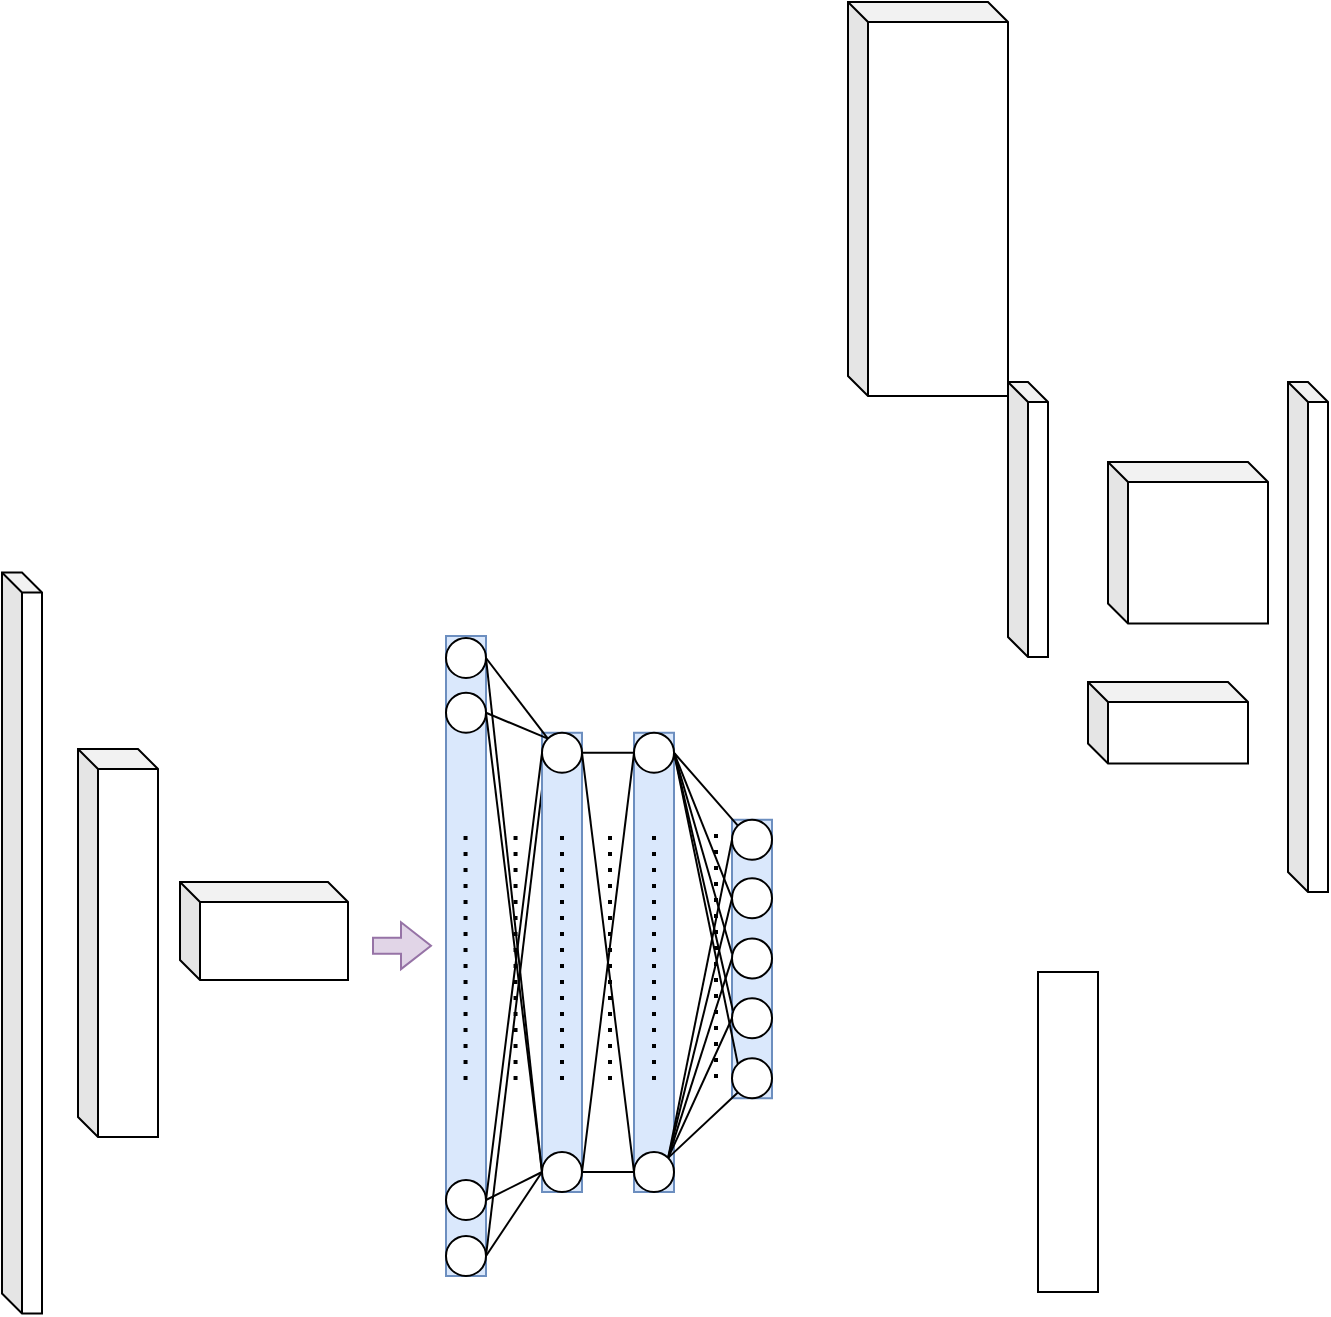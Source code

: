 <mxfile version="21.8.0" type="github">
  <diagram name="第 1 页" id="TVmT3UzBPyA7dH30gvk1">
    <mxGraphModel dx="1302" dy="712" grid="1" gridSize="10" guides="1" tooltips="1" connect="1" arrows="1" fold="1" page="1" pageScale="1" pageWidth="827" pageHeight="1169" math="0" shadow="0">
      <root>
        <mxCell id="0" />
        <mxCell id="1" parent="0" />
        <mxCell id="v_qZ0RTvMOnoxzIiRFkD-2" value="" style="shape=cube;whiteSpace=wrap;html=1;boundedLbl=1;backgroundOutline=1;darkOpacity=0.05;darkOpacity2=0.1;size=10;" vertex="1" parent="1">
          <mxGeometry x="640" y="350" width="80" height="80.75" as="geometry" />
        </mxCell>
        <mxCell id="v_qZ0RTvMOnoxzIiRFkD-4" value="" style="shape=cube;whiteSpace=wrap;html=1;boundedLbl=1;backgroundOutline=1;darkOpacity=0.05;darkOpacity2=0.1;size=10;" vertex="1" parent="1">
          <mxGeometry x="590" y="310" width="20" height="137.5" as="geometry" />
        </mxCell>
        <mxCell id="v_qZ0RTvMOnoxzIiRFkD-6" value="" style="shape=cube;whiteSpace=wrap;html=1;boundedLbl=1;backgroundOutline=1;darkOpacity=0.05;darkOpacity2=0.1;size=10;" vertex="1" parent="1">
          <mxGeometry x="730" y="310" width="20" height="255" as="geometry" />
        </mxCell>
        <mxCell id="v_qZ0RTvMOnoxzIiRFkD-7" value="" style="shape=cube;whiteSpace=wrap;html=1;boundedLbl=1;backgroundOutline=1;darkOpacity=0.05;darkOpacity2=0.1;size=10;" vertex="1" parent="1">
          <mxGeometry x="630" y="460" width="80" height="40.75" as="geometry" />
        </mxCell>
        <mxCell id="v_qZ0RTvMOnoxzIiRFkD-10" value="" style="shape=cube;whiteSpace=wrap;html=1;boundedLbl=1;backgroundOutline=1;darkOpacity=0.05;darkOpacity2=0.1;size=10;" vertex="1" parent="1">
          <mxGeometry x="510" y="120" width="80" height="197" as="geometry" />
        </mxCell>
        <mxCell id="v_qZ0RTvMOnoxzIiRFkD-103" value="" style="rounded=0;whiteSpace=wrap;html=1;rotation=90;" vertex="1" parent="1">
          <mxGeometry x="560" y="650" width="120" height="30" as="geometry" />
        </mxCell>
        <mxCell id="v_qZ0RTvMOnoxzIiRFkD-104" value="" style="rounded=0;whiteSpace=wrap;html=1;rotation=90;" vertex="1" parent="1">
          <mxGeometry x="540" y="670" width="160" height="30" as="geometry" />
        </mxCell>
        <mxCell id="v_qZ0RTvMOnoxzIiRFkD-125" value="" style="group" vertex="1" connectable="0" parent="1">
          <mxGeometry x="87" y="405.25" width="385" height="370.5" as="geometry" />
        </mxCell>
        <mxCell id="v_qZ0RTvMOnoxzIiRFkD-47" value="" style="group;fillColor=#dae8fc;strokeColor=#6c8ebf;" vertex="1" connectable="0" parent="v_qZ0RTvMOnoxzIiRFkD-125">
          <mxGeometry x="222" y="31.75" width="20" height="320" as="geometry" />
        </mxCell>
        <mxCell id="v_qZ0RTvMOnoxzIiRFkD-13" value="" style="ellipse;whiteSpace=wrap;html=1;aspect=fixed;" vertex="1" parent="v_qZ0RTvMOnoxzIiRFkD-47">
          <mxGeometry y="28.38" width="20" height="20" as="geometry" />
        </mxCell>
        <mxCell id="v_qZ0RTvMOnoxzIiRFkD-22" value="" style="ellipse;whiteSpace=wrap;html=1;aspect=fixed;" vertex="1" parent="v_qZ0RTvMOnoxzIiRFkD-47">
          <mxGeometry y="272" width="20" height="20" as="geometry" />
        </mxCell>
        <mxCell id="v_qZ0RTvMOnoxzIiRFkD-111" style="rounded=0;orthogonalLoop=1;jettySize=auto;html=1;exitX=1;exitY=0.5;exitDx=0;exitDy=0;endArrow=none;endFill=0;" edge="1" parent="v_qZ0RTvMOnoxzIiRFkD-47" source="v_qZ0RTvMOnoxzIiRFkD-23">
          <mxGeometry relative="1" as="geometry">
            <mxPoint x="50" y="60" as="targetPoint" />
          </mxGeometry>
        </mxCell>
        <mxCell id="v_qZ0RTvMOnoxzIiRFkD-23" value="" style="ellipse;whiteSpace=wrap;html=1;aspect=fixed;" vertex="1" parent="v_qZ0RTvMOnoxzIiRFkD-47">
          <mxGeometry y="300" width="20" height="20" as="geometry" />
        </mxCell>
        <mxCell id="v_qZ0RTvMOnoxzIiRFkD-24" value="" style="ellipse;whiteSpace=wrap;html=1;aspect=fixed;" vertex="1" parent="v_qZ0RTvMOnoxzIiRFkD-47">
          <mxGeometry y="1" width="20" height="20" as="geometry" />
        </mxCell>
        <mxCell id="v_qZ0RTvMOnoxzIiRFkD-101" value="" style="endArrow=none;dashed=1;html=1;dashPattern=1 3;strokeWidth=2;rounded=0;" edge="1" parent="v_qZ0RTvMOnoxzIiRFkD-47">
          <mxGeometry width="50" height="50" relative="1" as="geometry">
            <mxPoint x="9.77" y="222" as="sourcePoint" />
            <mxPoint x="9.77" y="100" as="targetPoint" />
          </mxGeometry>
        </mxCell>
        <mxCell id="v_qZ0RTvMOnoxzIiRFkD-48" value="" style="group;fillColor=#dae8fc;strokeColor=#6c8ebf;" vertex="1" connectable="0" parent="v_qZ0RTvMOnoxzIiRFkD-125">
          <mxGeometry x="270" y="80.13" width="20" height="229.62" as="geometry" />
        </mxCell>
        <mxCell id="v_qZ0RTvMOnoxzIiRFkD-31" value="" style="ellipse;whiteSpace=wrap;html=1;aspect=fixed;" vertex="1" parent="v_qZ0RTvMOnoxzIiRFkD-48">
          <mxGeometry width="20" height="20" as="geometry" />
        </mxCell>
        <mxCell id="v_qZ0RTvMOnoxzIiRFkD-38" value="" style="ellipse;whiteSpace=wrap;html=1;aspect=fixed;" vertex="1" parent="v_qZ0RTvMOnoxzIiRFkD-48">
          <mxGeometry y="209.62" width="20" height="20" as="geometry" />
        </mxCell>
        <mxCell id="v_qZ0RTvMOnoxzIiRFkD-49" value="" style="group;fillColor=#dae8fc;strokeColor=#6c8ebf;" vertex="1" connectable="0" parent="v_qZ0RTvMOnoxzIiRFkD-125">
          <mxGeometry x="316" y="80.13" width="20" height="229.62" as="geometry" />
        </mxCell>
        <mxCell id="v_qZ0RTvMOnoxzIiRFkD-39" value="" style="ellipse;whiteSpace=wrap;html=1;aspect=fixed;" vertex="1" parent="v_qZ0RTvMOnoxzIiRFkD-49">
          <mxGeometry width="20" height="20" as="geometry" />
        </mxCell>
        <mxCell id="v_qZ0RTvMOnoxzIiRFkD-46" value="" style="ellipse;whiteSpace=wrap;html=1;aspect=fixed;" vertex="1" parent="v_qZ0RTvMOnoxzIiRFkD-49">
          <mxGeometry y="209.62" width="20" height="20" as="geometry" />
        </mxCell>
        <mxCell id="v_qZ0RTvMOnoxzIiRFkD-90" value="" style="endArrow=none;dashed=1;html=1;dashPattern=1 3;strokeWidth=2;rounded=0;" edge="1" parent="v_qZ0RTvMOnoxzIiRFkD-49">
          <mxGeometry width="50" height="50" relative="1" as="geometry">
            <mxPoint x="10" y="173.62" as="sourcePoint" />
            <mxPoint x="10" y="51.62" as="targetPoint" />
          </mxGeometry>
        </mxCell>
        <mxCell id="v_qZ0RTvMOnoxzIiRFkD-50" value="" style="group;fillColor=#dae8fc;strokeColor=#6c8ebf;" vertex="1" connectable="0" parent="v_qZ0RTvMOnoxzIiRFkD-125">
          <mxGeometry x="365" y="123.63" width="20" height="139.25" as="geometry" />
        </mxCell>
        <mxCell id="v_qZ0RTvMOnoxzIiRFkD-26" value="" style="ellipse;whiteSpace=wrap;html=1;aspect=fixed;" vertex="1" parent="v_qZ0RTvMOnoxzIiRFkD-50">
          <mxGeometry width="20" height="20" as="geometry" />
        </mxCell>
        <mxCell id="v_qZ0RTvMOnoxzIiRFkD-27" value="" style="ellipse;whiteSpace=wrap;html=1;aspect=fixed;" vertex="1" parent="v_qZ0RTvMOnoxzIiRFkD-50">
          <mxGeometry y="29.25" width="20" height="20" as="geometry" />
        </mxCell>
        <mxCell id="v_qZ0RTvMOnoxzIiRFkD-28" value="" style="ellipse;whiteSpace=wrap;html=1;aspect=fixed;" vertex="1" parent="v_qZ0RTvMOnoxzIiRFkD-50">
          <mxGeometry y="59.31" width="20" height="20" as="geometry" />
        </mxCell>
        <mxCell id="v_qZ0RTvMOnoxzIiRFkD-29" value="" style="ellipse;whiteSpace=wrap;html=1;aspect=fixed;" vertex="1" parent="v_qZ0RTvMOnoxzIiRFkD-50">
          <mxGeometry y="89.25" width="20" height="20" as="geometry" />
        </mxCell>
        <mxCell id="v_qZ0RTvMOnoxzIiRFkD-30" value="" style="ellipse;whiteSpace=wrap;html=1;aspect=fixed;" vertex="1" parent="v_qZ0RTvMOnoxzIiRFkD-50">
          <mxGeometry y="119.25" width="20" height="20" as="geometry" />
        </mxCell>
        <mxCell id="v_qZ0RTvMOnoxzIiRFkD-51" style="rounded=0;orthogonalLoop=1;jettySize=auto;html=1;exitX=1;exitY=0.5;exitDx=0;exitDy=0;entryX=0;entryY=0;entryDx=0;entryDy=0;endArrow=none;endFill=0;" edge="1" parent="v_qZ0RTvMOnoxzIiRFkD-125" source="v_qZ0RTvMOnoxzIiRFkD-24" target="v_qZ0RTvMOnoxzIiRFkD-31">
          <mxGeometry relative="1" as="geometry" />
        </mxCell>
        <mxCell id="v_qZ0RTvMOnoxzIiRFkD-61" style="rounded=0;orthogonalLoop=1;jettySize=auto;html=1;exitX=1;exitY=0.5;exitDx=0;exitDy=0;entryX=0;entryY=0.5;entryDx=0;entryDy=0;endArrow=none;endFill=0;" edge="1" parent="v_qZ0RTvMOnoxzIiRFkD-125" source="v_qZ0RTvMOnoxzIiRFkD-24" target="v_qZ0RTvMOnoxzIiRFkD-38">
          <mxGeometry relative="1" as="geometry" />
        </mxCell>
        <mxCell id="v_qZ0RTvMOnoxzIiRFkD-62" style="rounded=0;orthogonalLoop=1;jettySize=auto;html=1;exitX=1;exitY=0.5;exitDx=0;exitDy=0;entryX=0;entryY=0;entryDx=0;entryDy=0;endArrow=none;endFill=0;" edge="1" parent="v_qZ0RTvMOnoxzIiRFkD-125" source="v_qZ0RTvMOnoxzIiRFkD-13" target="v_qZ0RTvMOnoxzIiRFkD-31">
          <mxGeometry relative="1" as="geometry" />
        </mxCell>
        <mxCell id="v_qZ0RTvMOnoxzIiRFkD-70" style="rounded=0;orthogonalLoop=1;jettySize=auto;html=1;exitX=1;exitY=0.5;exitDx=0;exitDy=0;entryX=0;entryY=0.5;entryDx=0;entryDy=0;endArrow=none;endFill=0;" edge="1" parent="v_qZ0RTvMOnoxzIiRFkD-125" source="v_qZ0RTvMOnoxzIiRFkD-13" target="v_qZ0RTvMOnoxzIiRFkD-38">
          <mxGeometry relative="1" as="geometry" />
        </mxCell>
        <mxCell id="v_qZ0RTvMOnoxzIiRFkD-80" style="rounded=0;orthogonalLoop=1;jettySize=auto;html=1;exitX=0;exitY=0;exitDx=0;exitDy=0;entryX=1;entryY=0.5;entryDx=0;entryDy=0;endArrow=none;endFill=0;" edge="1" parent="v_qZ0RTvMOnoxzIiRFkD-125" source="v_qZ0RTvMOnoxzIiRFkD-26" target="v_qZ0RTvMOnoxzIiRFkD-39">
          <mxGeometry relative="1" as="geometry" />
        </mxCell>
        <mxCell id="v_qZ0RTvMOnoxzIiRFkD-81" style="rounded=0;orthogonalLoop=1;jettySize=auto;html=1;exitX=0;exitY=0.5;exitDx=0;exitDy=0;entryX=1;entryY=0;entryDx=0;entryDy=0;endArrow=none;endFill=0;" edge="1" parent="v_qZ0RTvMOnoxzIiRFkD-125" source="v_qZ0RTvMOnoxzIiRFkD-26" target="v_qZ0RTvMOnoxzIiRFkD-46">
          <mxGeometry relative="1" as="geometry" />
        </mxCell>
        <mxCell id="v_qZ0RTvMOnoxzIiRFkD-82" style="rounded=0;orthogonalLoop=1;jettySize=auto;html=1;exitX=0;exitY=0;exitDx=0;exitDy=0;entryX=1;entryY=0.5;entryDx=0;entryDy=0;endArrow=none;endFill=0;" edge="1" parent="v_qZ0RTvMOnoxzIiRFkD-125" source="v_qZ0RTvMOnoxzIiRFkD-30" target="v_qZ0RTvMOnoxzIiRFkD-39">
          <mxGeometry relative="1" as="geometry" />
        </mxCell>
        <mxCell id="v_qZ0RTvMOnoxzIiRFkD-83" style="rounded=0;orthogonalLoop=1;jettySize=auto;html=1;exitX=0;exitY=1;exitDx=0;exitDy=0;entryX=1;entryY=0;entryDx=0;entryDy=0;endArrow=none;endFill=0;" edge="1" parent="v_qZ0RTvMOnoxzIiRFkD-125" source="v_qZ0RTvMOnoxzIiRFkD-30" target="v_qZ0RTvMOnoxzIiRFkD-46">
          <mxGeometry relative="1" as="geometry" />
        </mxCell>
        <mxCell id="v_qZ0RTvMOnoxzIiRFkD-93" style="rounded=0;orthogonalLoop=1;jettySize=auto;html=1;exitX=1;exitY=0.5;exitDx=0;exitDy=0;entryX=0;entryY=0.5;entryDx=0;entryDy=0;endArrow=none;endFill=0;" edge="1" parent="v_qZ0RTvMOnoxzIiRFkD-125" source="v_qZ0RTvMOnoxzIiRFkD-39" target="v_qZ0RTvMOnoxzIiRFkD-27">
          <mxGeometry relative="1" as="geometry" />
        </mxCell>
        <mxCell id="v_qZ0RTvMOnoxzIiRFkD-95" style="rounded=0;orthogonalLoop=1;jettySize=auto;html=1;exitX=1;exitY=0.5;exitDx=0;exitDy=0;entryX=-0.003;entryY=0.377;entryDx=0;entryDy=0;entryPerimeter=0;endArrow=none;endFill=0;" edge="1" parent="v_qZ0RTvMOnoxzIiRFkD-125" source="v_qZ0RTvMOnoxzIiRFkD-39" target="v_qZ0RTvMOnoxzIiRFkD-28">
          <mxGeometry relative="1" as="geometry" />
        </mxCell>
        <mxCell id="v_qZ0RTvMOnoxzIiRFkD-96" style="rounded=0;orthogonalLoop=1;jettySize=auto;html=1;exitX=1;exitY=0.5;exitDx=0;exitDy=0;entryX=0.024;entryY=0.312;entryDx=0;entryDy=0;entryPerimeter=0;endArrow=none;endFill=0;" edge="1" parent="v_qZ0RTvMOnoxzIiRFkD-125" source="v_qZ0RTvMOnoxzIiRFkD-39" target="v_qZ0RTvMOnoxzIiRFkD-29">
          <mxGeometry relative="1" as="geometry" />
        </mxCell>
        <mxCell id="v_qZ0RTvMOnoxzIiRFkD-97" style="rounded=0;orthogonalLoop=1;jettySize=auto;html=1;exitX=0;exitY=0.5;exitDx=0;exitDy=0;entryX=1;entryY=0;entryDx=0;entryDy=0;endArrow=none;endFill=0;" edge="1" parent="v_qZ0RTvMOnoxzIiRFkD-125" source="v_qZ0RTvMOnoxzIiRFkD-27" target="v_qZ0RTvMOnoxzIiRFkD-46">
          <mxGeometry relative="1" as="geometry" />
        </mxCell>
        <mxCell id="v_qZ0RTvMOnoxzIiRFkD-98" style="rounded=0;orthogonalLoop=1;jettySize=auto;html=1;exitX=0;exitY=0.5;exitDx=0;exitDy=0;entryX=1;entryY=0;entryDx=0;entryDy=0;endArrow=none;endFill=0;" edge="1" parent="v_qZ0RTvMOnoxzIiRFkD-125" source="v_qZ0RTvMOnoxzIiRFkD-28" target="v_qZ0RTvMOnoxzIiRFkD-46">
          <mxGeometry relative="1" as="geometry" />
        </mxCell>
        <mxCell id="v_qZ0RTvMOnoxzIiRFkD-99" style="rounded=0;orthogonalLoop=1;jettySize=auto;html=1;exitX=0;exitY=0.5;exitDx=0;exitDy=0;entryX=0.866;entryY=0.122;entryDx=0;entryDy=0;entryPerimeter=0;endArrow=none;endFill=0;" edge="1" parent="v_qZ0RTvMOnoxzIiRFkD-125" source="v_qZ0RTvMOnoxzIiRFkD-29" target="v_qZ0RTvMOnoxzIiRFkD-46">
          <mxGeometry relative="1" as="geometry" />
        </mxCell>
        <mxCell id="v_qZ0RTvMOnoxzIiRFkD-100" value="" style="endArrow=none;dashed=1;html=1;dashPattern=1 3;strokeWidth=2;rounded=0;" edge="1" parent="v_qZ0RTvMOnoxzIiRFkD-125">
          <mxGeometry width="50" height="50" relative="1" as="geometry">
            <mxPoint x="304" y="253.75" as="sourcePoint" />
            <mxPoint x="304" y="131.75" as="targetPoint" />
          </mxGeometry>
        </mxCell>
        <mxCell id="v_qZ0RTvMOnoxzIiRFkD-3" value="" style="shape=cube;whiteSpace=wrap;html=1;boundedLbl=1;backgroundOutline=1;darkOpacity=0.05;darkOpacity2=0.1;size=10;" vertex="1" parent="v_qZ0RTvMOnoxzIiRFkD-125">
          <mxGeometry width="20" height="370.5" as="geometry" />
        </mxCell>
        <mxCell id="v_qZ0RTvMOnoxzIiRFkD-11" value="" style="shape=cube;whiteSpace=wrap;html=1;boundedLbl=1;backgroundOutline=1;darkOpacity=0.05;darkOpacity2=0.1;size=10;" vertex="1" parent="v_qZ0RTvMOnoxzIiRFkD-125">
          <mxGeometry x="38" y="88.25" width="40" height="194" as="geometry" />
        </mxCell>
        <mxCell id="v_qZ0RTvMOnoxzIiRFkD-12" value="" style="shape=cube;whiteSpace=wrap;html=1;boundedLbl=1;backgroundOutline=1;darkOpacity=0.05;darkOpacity2=0.1;size=10;" vertex="1" parent="v_qZ0RTvMOnoxzIiRFkD-125">
          <mxGeometry x="89" y="154.75" width="84" height="49" as="geometry" />
        </mxCell>
        <mxCell id="v_qZ0RTvMOnoxzIiRFkD-59" value="" style="shape=flexArrow;endArrow=classic;html=1;rounded=0;width=8;endSize=4.667;endWidth=14.444;fillColor=#e1d5e7;strokeColor=#9673a6;" edge="1" parent="v_qZ0RTvMOnoxzIiRFkD-125">
          <mxGeometry width="50" height="50" relative="1" as="geometry">
            <mxPoint x="185" y="186.61" as="sourcePoint" />
            <mxPoint x="215" y="186.61" as="targetPoint" />
          </mxGeometry>
        </mxCell>
        <mxCell id="v_qZ0RTvMOnoxzIiRFkD-108" style="rounded=0;orthogonalLoop=1;jettySize=auto;html=1;exitX=1;exitY=0.5;exitDx=0;exitDy=0;entryX=0;entryY=0.5;entryDx=0;entryDy=0;endArrow=none;endFill=0;" edge="1" parent="v_qZ0RTvMOnoxzIiRFkD-125" source="v_qZ0RTvMOnoxzIiRFkD-22" target="v_qZ0RTvMOnoxzIiRFkD-31">
          <mxGeometry relative="1" as="geometry" />
        </mxCell>
        <mxCell id="v_qZ0RTvMOnoxzIiRFkD-109" style="rounded=0;orthogonalLoop=1;jettySize=auto;html=1;exitX=0;exitY=0.5;exitDx=0;exitDy=0;entryX=1;entryY=0.5;entryDx=0;entryDy=0;endArrow=none;endFill=0;" edge="1" parent="v_qZ0RTvMOnoxzIiRFkD-125" source="v_qZ0RTvMOnoxzIiRFkD-38" target="v_qZ0RTvMOnoxzIiRFkD-22">
          <mxGeometry relative="1" as="geometry" />
        </mxCell>
        <mxCell id="v_qZ0RTvMOnoxzIiRFkD-110" style="rounded=0;orthogonalLoop=1;jettySize=auto;html=1;exitX=1;exitY=0.5;exitDx=0;exitDy=0;entryX=0;entryY=0.5;entryDx=0;entryDy=0;endArrow=none;endFill=0;" edge="1" parent="v_qZ0RTvMOnoxzIiRFkD-125" source="v_qZ0RTvMOnoxzIiRFkD-23" target="v_qZ0RTvMOnoxzIiRFkD-38">
          <mxGeometry relative="1" as="geometry" />
        </mxCell>
        <mxCell id="v_qZ0RTvMOnoxzIiRFkD-112" value="" style="endArrow=none;dashed=1;html=1;dashPattern=1 3;strokeWidth=2;rounded=0;" edge="1" parent="v_qZ0RTvMOnoxzIiRFkD-125">
          <mxGeometry width="50" height="50" relative="1" as="geometry">
            <mxPoint x="256.77" y="253.75" as="sourcePoint" />
            <mxPoint x="256.77" y="131.75" as="targetPoint" />
          </mxGeometry>
        </mxCell>
        <mxCell id="v_qZ0RTvMOnoxzIiRFkD-113" style="rounded=0;orthogonalLoop=1;jettySize=auto;html=1;exitX=1;exitY=0.5;exitDx=0;exitDy=0;entryX=0;entryY=0.5;entryDx=0;entryDy=0;endArrow=none;endFill=0;" edge="1" parent="v_qZ0RTvMOnoxzIiRFkD-125" source="v_qZ0RTvMOnoxzIiRFkD-31" target="v_qZ0RTvMOnoxzIiRFkD-39">
          <mxGeometry relative="1" as="geometry" />
        </mxCell>
        <mxCell id="v_qZ0RTvMOnoxzIiRFkD-114" style="rounded=0;orthogonalLoop=1;jettySize=auto;html=1;exitX=1;exitY=0.5;exitDx=0;exitDy=0;entryX=0;entryY=0.5;entryDx=0;entryDy=0;endArrow=none;endFill=0;" edge="1" parent="v_qZ0RTvMOnoxzIiRFkD-125" source="v_qZ0RTvMOnoxzIiRFkD-31" target="v_qZ0RTvMOnoxzIiRFkD-46">
          <mxGeometry relative="1" as="geometry" />
        </mxCell>
        <mxCell id="v_qZ0RTvMOnoxzIiRFkD-115" style="rounded=0;orthogonalLoop=1;jettySize=auto;html=1;exitX=1;exitY=0.5;exitDx=0;exitDy=0;entryX=0;entryY=0.5;entryDx=0;entryDy=0;endArrow=none;endFill=0;" edge="1" parent="v_qZ0RTvMOnoxzIiRFkD-125" source="v_qZ0RTvMOnoxzIiRFkD-38" target="v_qZ0RTvMOnoxzIiRFkD-39">
          <mxGeometry relative="1" as="geometry" />
        </mxCell>
        <mxCell id="v_qZ0RTvMOnoxzIiRFkD-116" style="rounded=0;orthogonalLoop=1;jettySize=auto;html=1;exitX=0;exitY=0.5;exitDx=0;exitDy=0;entryX=1;entryY=0.5;entryDx=0;entryDy=0;endArrow=none;endFill=0;" edge="1" parent="v_qZ0RTvMOnoxzIiRFkD-125" source="v_qZ0RTvMOnoxzIiRFkD-46" target="v_qZ0RTvMOnoxzIiRFkD-38">
          <mxGeometry relative="1" as="geometry" />
        </mxCell>
        <mxCell id="v_qZ0RTvMOnoxzIiRFkD-117" value="" style="endArrow=none;dashed=1;html=1;dashPattern=1 3;strokeWidth=2;rounded=0;" edge="1" parent="v_qZ0RTvMOnoxzIiRFkD-125">
          <mxGeometry width="50" height="50" relative="1" as="geometry">
            <mxPoint x="280" y="253.75" as="sourcePoint" />
            <mxPoint x="280" y="131.75" as="targetPoint" />
          </mxGeometry>
        </mxCell>
        <mxCell id="v_qZ0RTvMOnoxzIiRFkD-122" value="" style="endArrow=none;dashed=1;html=1;dashPattern=1 3;strokeWidth=2;rounded=0;" edge="1" parent="v_qZ0RTvMOnoxzIiRFkD-125">
          <mxGeometry width="50" height="50" relative="1" as="geometry">
            <mxPoint x="357" y="252.75" as="sourcePoint" />
            <mxPoint x="357" y="130.75" as="targetPoint" />
          </mxGeometry>
        </mxCell>
      </root>
    </mxGraphModel>
  </diagram>
</mxfile>

